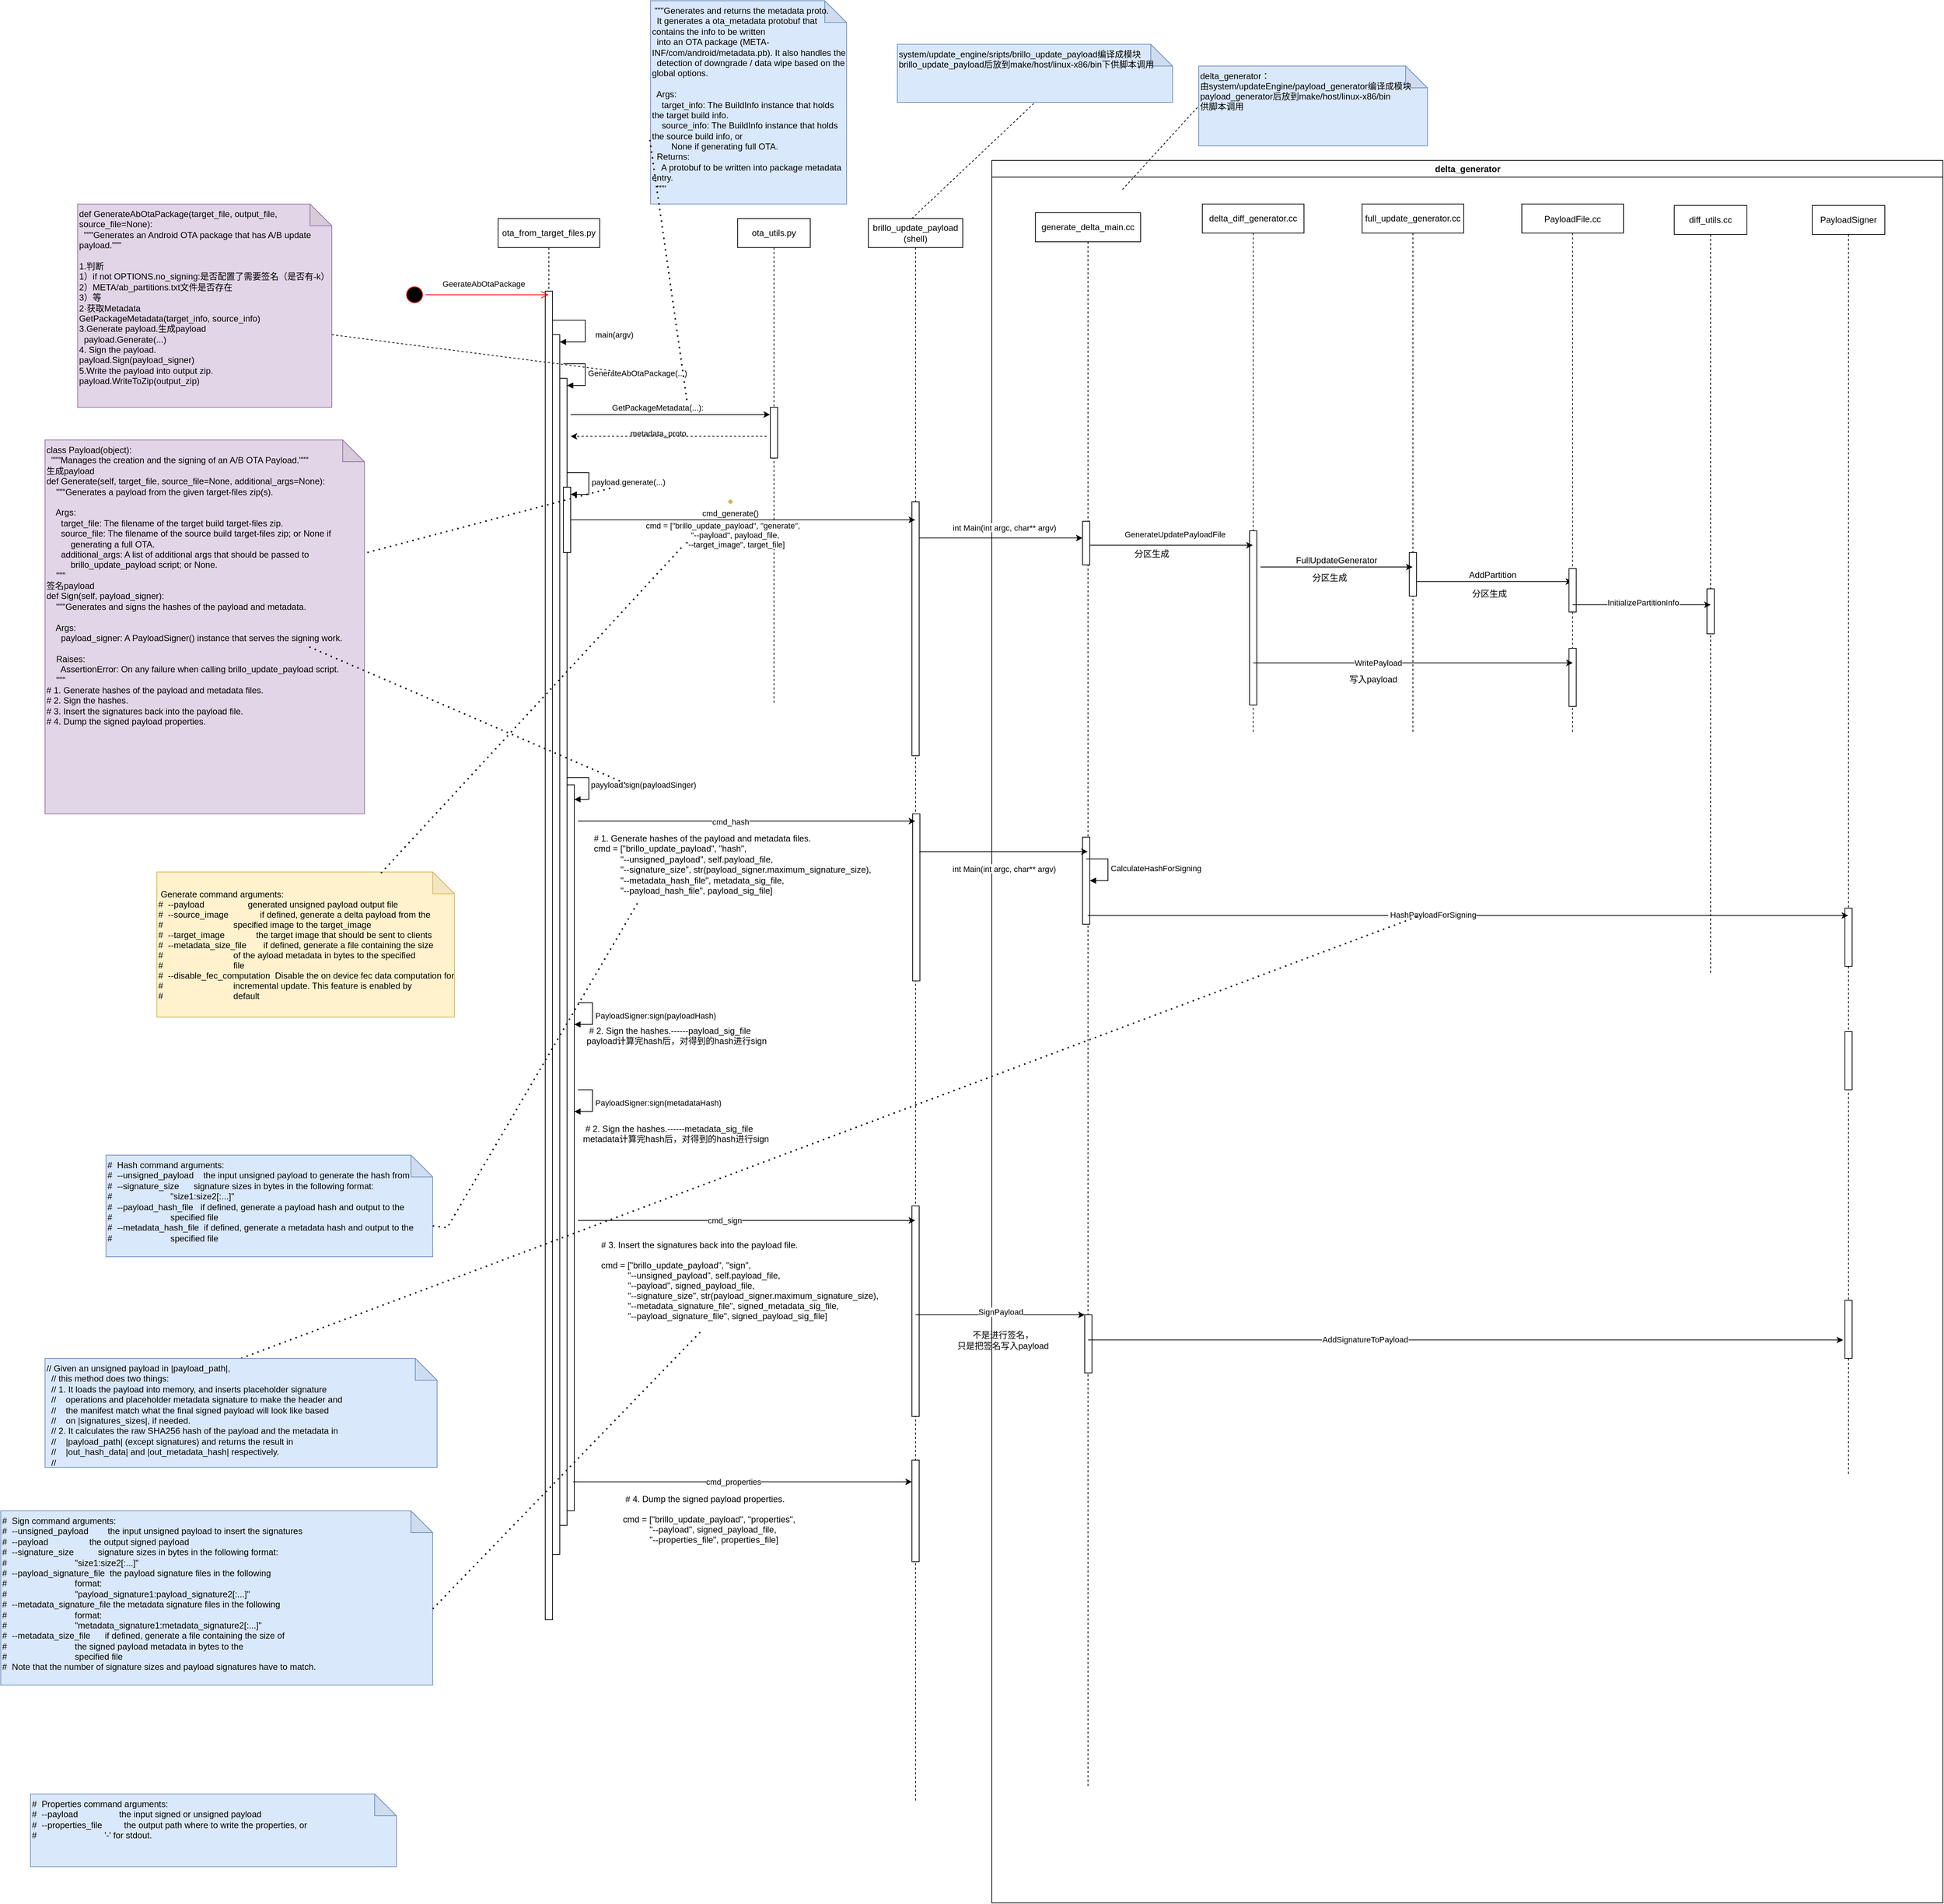 <mxfile version="21.6.1" type="device">
  <diagram name="Page-1" id="2YBvvXClWsGukQMizWep">
    <mxGraphModel dx="2518" dy="2074" grid="1" gridSize="10" guides="1" tooltips="1" connect="1" arrows="1" fold="1" page="1" pageScale="1" pageWidth="850" pageHeight="1100" math="0" shadow="0">
      <root>
        <mxCell id="0" />
        <mxCell id="1" parent="0" />
        <mxCell id="Q_9tQK5roC4Zqg3zXPiI-3" value="ota_from_target_files.py" style="shape=umlLifeline;perimeter=lifelinePerimeter;whiteSpace=wrap;html=1;container=1;dropTarget=0;collapsible=0;recursiveResize=0;outlineConnect=0;portConstraint=eastwest;newEdgeStyle={&quot;edgeStyle&quot;:&quot;elbowEdgeStyle&quot;,&quot;elbow&quot;:&quot;vertical&quot;,&quot;curved&quot;:0,&quot;rounded&quot;:0};" parent="1" vertex="1">
          <mxGeometry x="170" y="80" width="140" height="1930" as="geometry" />
        </mxCell>
        <mxCell id="Q_9tQK5roC4Zqg3zXPiI-16" value="" style="html=1;points=[];perimeter=orthogonalPerimeter;outlineConnect=0;targetShapes=umlLifeline;portConstraint=eastwest;newEdgeStyle={&quot;edgeStyle&quot;:&quot;elbowEdgeStyle&quot;,&quot;elbow&quot;:&quot;vertical&quot;,&quot;curved&quot;:0,&quot;rounded&quot;:0};labelBackgroundColor=default;" parent="Q_9tQK5roC4Zqg3zXPiI-3" vertex="1">
          <mxGeometry x="65" y="100" width="10" height="1830" as="geometry" />
        </mxCell>
        <mxCell id="Q_9tQK5roC4Zqg3zXPiI-17" value="main(argv)" style="html=1;align=left;spacingLeft=2;endArrow=block;rounded=0;edgeStyle=orthogonalEdgeStyle;curved=0;rounded=0;labelBackgroundColor=default;" parent="Q_9tQK5roC4Zqg3zXPiI-3" target="Q_9tQK5roC4Zqg3zXPiI-21" edge="1">
          <mxGeometry x="0.176" y="10" relative="1" as="geometry">
            <mxPoint x="75" y="140" as="sourcePoint" />
            <Array as="points">
              <mxPoint x="120" y="140" />
              <mxPoint x="120" y="170" />
            </Array>
            <mxPoint x="100" y="170" as="targetPoint" />
            <mxPoint as="offset" />
          </mxGeometry>
        </mxCell>
        <mxCell id="Q_9tQK5roC4Zqg3zXPiI-21" value="" style="html=1;points=[];perimeter=orthogonalPerimeter;outlineConnect=0;targetShapes=umlLifeline;portConstraint=eastwest;newEdgeStyle={&quot;edgeStyle&quot;:&quot;elbowEdgeStyle&quot;,&quot;elbow&quot;:&quot;vertical&quot;,&quot;curved&quot;:0,&quot;rounded&quot;:0};labelBackgroundColor=default;" parent="Q_9tQK5roC4Zqg3zXPiI-3" vertex="1">
          <mxGeometry x="75" y="160" width="10" height="1680" as="geometry" />
        </mxCell>
        <mxCell id="Ahu6rFx76oCpXtnxhSyU-3" value="" style="html=1;points=[];perimeter=orthogonalPerimeter;outlineConnect=0;targetShapes=umlLifeline;portConstraint=eastwest;newEdgeStyle={&quot;edgeStyle&quot;:&quot;elbowEdgeStyle&quot;,&quot;elbow&quot;:&quot;vertical&quot;,&quot;curved&quot;:0,&quot;rounded&quot;:0};labelBackgroundColor=default;" parent="Q_9tQK5roC4Zqg3zXPiI-3" vertex="1">
          <mxGeometry x="85" y="220" width="10" height="1580" as="geometry" />
        </mxCell>
        <mxCell id="Ahu6rFx76oCpXtnxhSyU-4" value="GenerateAbOtaPackage(...)" style="align=left;spacingLeft=2;endArrow=block;rounded=0;edgeStyle=orthogonalEdgeStyle;curved=0;rounded=0;labelBackgroundColor=default;fontColor=default;" parent="Q_9tQK5roC4Zqg3zXPiI-3" target="Ahu6rFx76oCpXtnxhSyU-3" edge="1">
          <mxGeometry relative="1" as="geometry">
            <mxPoint x="90" y="200" as="sourcePoint" />
            <Array as="points">
              <mxPoint x="120" y="200" />
              <mxPoint x="120" y="230" />
            </Array>
          </mxGeometry>
        </mxCell>
        <mxCell id="Ahu6rFx76oCpXtnxhSyU-18" value="" style="html=1;points=[];perimeter=orthogonalPerimeter;outlineConnect=0;targetShapes=umlLifeline;portConstraint=eastwest;newEdgeStyle={&quot;edgeStyle&quot;:&quot;elbowEdgeStyle&quot;,&quot;elbow&quot;:&quot;vertical&quot;,&quot;curved&quot;:0,&quot;rounded&quot;:0};" parent="Q_9tQK5roC4Zqg3zXPiI-3" vertex="1">
          <mxGeometry x="90" y="370" width="10" height="90" as="geometry" />
        </mxCell>
        <mxCell id="Ahu6rFx76oCpXtnxhSyU-19" value="payload.generate(...)" style="html=1;align=left;spacingLeft=2;endArrow=block;rounded=0;edgeStyle=orthogonalEdgeStyle;curved=0;rounded=0;" parent="Q_9tQK5roC4Zqg3zXPiI-3" target="Ahu6rFx76oCpXtnxhSyU-18" edge="1">
          <mxGeometry relative="1" as="geometry">
            <mxPoint x="95" y="350" as="sourcePoint" />
            <Array as="points">
              <mxPoint x="125" y="380" />
            </Array>
          </mxGeometry>
        </mxCell>
        <mxCell id="Ahu6rFx76oCpXtnxhSyU-21" value="" style="html=1;points=[];perimeter=orthogonalPerimeter;outlineConnect=0;targetShapes=umlLifeline;portConstraint=eastwest;newEdgeStyle={&quot;edgeStyle&quot;:&quot;elbowEdgeStyle&quot;,&quot;elbow&quot;:&quot;vertical&quot;,&quot;curved&quot;:0,&quot;rounded&quot;:0};" parent="Q_9tQK5roC4Zqg3zXPiI-3" vertex="1">
          <mxGeometry x="95" y="780" width="10" height="1000" as="geometry" />
        </mxCell>
        <mxCell id="Ahu6rFx76oCpXtnxhSyU-22" value="" style="html=1;align=left;spacingLeft=2;endArrow=block;rounded=0;edgeStyle=orthogonalEdgeStyle;curved=0;rounded=0;" parent="Q_9tQK5roC4Zqg3zXPiI-3" edge="1">
          <mxGeometry relative="1" as="geometry">
            <mxPoint x="95" y="770" as="sourcePoint" />
            <Array as="points">
              <mxPoint x="95" y="770" />
              <mxPoint x="125" y="770" />
              <mxPoint x="125" y="800" />
            </Array>
            <mxPoint x="105" y="800.034" as="targetPoint" />
          </mxGeometry>
        </mxCell>
        <mxCell id="Ahu6rFx76oCpXtnxhSyU-23" value="payyload.sign(payloadSinger)" style="edgeLabel;html=1;align=center;verticalAlign=middle;resizable=0;points=[];" parent="Ahu6rFx76oCpXtnxhSyU-22" vertex="1" connectable="0">
          <mxGeometry x="-0.156" y="1" relative="1" as="geometry">
            <mxPoint x="74" y="6" as="offset" />
          </mxGeometry>
        </mxCell>
        <mxCell id="Q_9tQK5roC4Zqg3zXPiI-6" value="" style="ellipse;html=1;shape=startState;fillColor=#000000;strokeColor=#ff0000;" parent="1" vertex="1">
          <mxGeometry x="40" y="170" width="30" height="30" as="geometry" />
        </mxCell>
        <mxCell id="Q_9tQK5roC4Zqg3zXPiI-7" value="" style="edgeStyle=orthogonalEdgeStyle;html=1;verticalAlign=bottom;endArrow=open;endSize=8;strokeColor=#ff0000;rounded=0;" parent="1" source="Q_9tQK5roC4Zqg3zXPiI-6" target="Q_9tQK5roC4Zqg3zXPiI-3" edge="1">
          <mxGeometry relative="1" as="geometry">
            <mxPoint x="425" y="470" as="targetPoint" />
            <Array as="points">
              <mxPoint x="140" y="185" />
              <mxPoint x="140" y="185" />
            </Array>
          </mxGeometry>
        </mxCell>
        <mxCell id="Q_9tQK5roC4Zqg3zXPiI-18" value="GeerateAbOtaPackage" style="edgeLabel;html=1;align=center;verticalAlign=middle;resizable=0;points=[];labelBackgroundColor=default;" parent="Q_9tQK5roC4Zqg3zXPiI-7" vertex="1" connectable="0">
          <mxGeometry x="-0.127" y="2" relative="1" as="geometry">
            <mxPoint x="6" y="-13" as="offset" />
          </mxGeometry>
        </mxCell>
        <mxCell id="Ahu6rFx76oCpXtnxhSyU-6" value="def GenerateAbOtaPackage(target_file, output_file, source_file=None):&lt;br&gt;&amp;nbsp; &quot;&quot;&quot;Generates an Android OTA package that has A/B update payload.&quot;&quot;&quot;&lt;br&gt;&amp;nbsp;&amp;nbsp;&lt;br&gt;1.判断&lt;br&gt;1）if not OPTIONS.no_signing:是否配置了需要签名（是否有-k）&lt;br&gt;2）META/ab_partitions.txt文件是否存在&lt;br&gt;3）等&lt;br&gt;2·获取Metadata&lt;br&gt;GetPackageMetadata(target_info, source_info)&lt;br&gt;3.Generate payload.生成payload&lt;br&gt;&amp;nbsp;&amp;nbsp;payload.Generate(...)&lt;br&gt;4.&amp;nbsp;Sign the payload.&lt;br&gt;payload.Sign(payload_signer)&lt;br&gt;5.Write the payload into output zip.&lt;br&gt;payload.WriteToZip(output_zip)" style="shape=note;whiteSpace=wrap;backgroundOutline=1;darkOpacity=0.05;align=left;verticalAlign=top;fillColor=#e1d5e7;strokeColor=#9673a6;html=1;" parent="1" vertex="1">
          <mxGeometry x="-409" y="60" width="350" height="280" as="geometry" />
        </mxCell>
        <mxCell id="Ahu6rFx76oCpXtnxhSyU-7" value="" style="endArrow=none;dashed=1;html=1;rounded=0;fontFamily=Helvetica;fontSize=12;fontColor=default;exitX=0;exitY=0;exitDx=350;exitDy=180;exitPerimeter=0;" parent="1" source="Ahu6rFx76oCpXtnxhSyU-6" edge="1">
          <mxGeometry width="50" height="50" relative="1" as="geometry">
            <mxPoint x="80" y="440" as="sourcePoint" />
            <mxPoint x="330" y="290" as="targetPoint" />
          </mxGeometry>
        </mxCell>
        <mxCell id="Ahu6rFx76oCpXtnxhSyU-10" value="ota_utils.py" style="shape=umlLifeline;perimeter=lifelinePerimeter;whiteSpace=wrap;html=1;container=1;dropTarget=0;collapsible=0;recursiveResize=0;outlineConnect=0;portConstraint=eastwest;newEdgeStyle={&quot;edgeStyle&quot;:&quot;elbowEdgeStyle&quot;,&quot;elbow&quot;:&quot;vertical&quot;,&quot;curved&quot;:0,&quot;rounded&quot;:0};strokeColor=default;fontFamily=Helvetica;fontSize=12;fontColor=default;fillColor=none;" parent="1" vertex="1">
          <mxGeometry x="500" y="80" width="100" height="670" as="geometry" />
        </mxCell>
        <mxCell id="Ahu6rFx76oCpXtnxhSyU-12" value="" style="html=1;points=[];perimeter=orthogonalPerimeter;outlineConnect=0;targetShapes=umlLifeline;portConstraint=eastwest;newEdgeStyle={&quot;edgeStyle&quot;:&quot;elbowEdgeStyle&quot;,&quot;elbow&quot;:&quot;vertical&quot;,&quot;curved&quot;:0,&quot;rounded&quot;:0};" parent="Ahu6rFx76oCpXtnxhSyU-10" vertex="1">
          <mxGeometry x="45" y="260" width="10" height="70" as="geometry" />
        </mxCell>
        <mxCell id="Ahu6rFx76oCpXtnxhSyU-11" value="GetPackageMetadata(...):" style="endArrow=classic;rounded=0;" parent="1" edge="1">
          <mxGeometry x="-0.126" y="10" width="50" height="50" relative="1" as="geometry">
            <mxPoint x="270" y="350" as="sourcePoint" />
            <mxPoint x="544.5" y="350.0" as="targetPoint" />
            <mxPoint as="offset" />
          </mxGeometry>
        </mxCell>
        <mxCell id="Ahu6rFx76oCpXtnxhSyU-14" value=" &quot;&quot;&quot;Generates and returns the metadata proto.    &#xa;  It generates a ota_metadata protobuf that contains the info to be written&#xa;  into an OTA package (META-INF/com/android/metadata.pb). It also handles the&#xa;  detection of downgrade / data wipe based on the global options.&#xa;&#xa;  Args:&#xa;    target_info: The BuildInfo instance that holds the target build info.&#xa;    source_info: The BuildInfo instance that holds the source build info, or&#xa;        None if generating full OTA.&#xa;  Returns:&#xa;    A protobuf to be written into package metadata entry.&#xa;  &quot;&quot;&quot;" style="shape=note;backgroundOutline=1;darkOpacity=0.05;align=left;verticalAlign=top;labelBackgroundColor=none;whiteSpace=wrap;fillColor=#dae8fc;strokeColor=#6c8ebf;" parent="1" vertex="1">
          <mxGeometry x="380" y="-220" width="270" height="280" as="geometry" />
        </mxCell>
        <mxCell id="Ahu6rFx76oCpXtnxhSyU-15" value="" style="endArrow=classic;html=1;rounded=0;dashed=1;" parent="1" edge="1">
          <mxGeometry width="50" height="50" relative="1" as="geometry">
            <mxPoint x="540" y="380" as="sourcePoint" />
            <mxPoint x="270" y="380" as="targetPoint" />
            <Array as="points">
              <mxPoint x="430" y="380" />
              <mxPoint x="270" y="380" />
            </Array>
          </mxGeometry>
        </mxCell>
        <mxCell id="Ahu6rFx76oCpXtnxhSyU-16" value="metadata_proto" style="edgeLabel;align=center;verticalAlign=middle;resizable=0;points=[];labelBackgroundColor=none;" parent="Ahu6rFx76oCpXtnxhSyU-15" vertex="1" connectable="0">
          <mxGeometry x="-0.026" y="1" relative="1" as="geometry">
            <mxPoint x="-18" y="-6" as="offset" />
          </mxGeometry>
        </mxCell>
        <mxCell id="Ahu6rFx76oCpXtnxhSyU-17" value="" style="endArrow=none;dashed=1;html=1;dashPattern=1 3;strokeWidth=2;rounded=0;entryX=-0.004;entryY=0.681;entryDx=0;entryDy=0;entryPerimeter=0;" parent="1" target="Ahu6rFx76oCpXtnxhSyU-14" edge="1">
          <mxGeometry width="50" height="50" relative="1" as="geometry">
            <mxPoint x="430" y="330" as="sourcePoint" />
            <mxPoint x="650" y="250" as="targetPoint" />
          </mxGeometry>
        </mxCell>
        <mxCell id="Ahu6rFx76oCpXtnxhSyU-20" value="class Payload(object):&lt;br&gt;&amp;nbsp; &quot;&quot;&quot;Manages the creation and the signing of an A/B OTA Payload.&quot;&quot;&quot;&lt;br&gt;生成payload&lt;br&gt;def Generate(self, target_file, source_file=None, additional_args=None):&lt;br&gt;&amp;nbsp; &amp;nbsp; &quot;&quot;&quot;Generates a payload from the given target-files zip(s).&lt;br&gt;&lt;br&gt;&amp;nbsp; &amp;nbsp; Args:&lt;br&gt;&amp;nbsp; &amp;nbsp; &amp;nbsp; target_file: The filename of the target build target-files zip.&lt;br&gt;&amp;nbsp; &amp;nbsp; &amp;nbsp; source_file: The filename of the source build target-files zip; or None if&lt;br&gt;&amp;nbsp; &amp;nbsp; &amp;nbsp; &amp;nbsp; &amp;nbsp; generating a full OTA.&lt;br&gt;&amp;nbsp; &amp;nbsp; &amp;nbsp; additional_args: A list of additional args that should be passed to&lt;br&gt;&amp;nbsp; &amp;nbsp; &amp;nbsp; &amp;nbsp; &amp;nbsp; brillo_update_payload script; or None.&lt;br&gt;&amp;nbsp; &amp;nbsp; &quot;&quot;&quot;&lt;br&gt;签名payload&lt;br&gt;def Sign(self, payload_signer):&lt;br&gt;&amp;nbsp; &amp;nbsp; &quot;&quot;&quot;Generates and signs the hashes of the payload and metadata.&lt;br&gt;&lt;br&gt;&amp;nbsp; &amp;nbsp; Args:&lt;br&gt;&amp;nbsp; &amp;nbsp; &amp;nbsp; payload_signer: A PayloadSigner() instance that serves the signing work.&lt;br&gt;&lt;br&gt;&amp;nbsp; &amp;nbsp; Raises:&lt;br&gt;&amp;nbsp; &amp;nbsp; &amp;nbsp; AssertionError: On any failure when calling brillo_update_payload script.&lt;br&gt;&amp;nbsp; &amp;nbsp; &quot;&quot;&quot;&lt;br&gt;# 1. Generate hashes of the payload and metadata files.&lt;br&gt;# 2. Sign the hashes.&lt;br&gt;# 3. Insert the signatures back into the payload file.&lt;br&gt;# 4. Dump the signed payload properties." style="shape=note;backgroundOutline=1;darkOpacity=0.05;fillColor=#e1d5e7;strokeColor=#9673a6;align=left;horizontal=1;verticalAlign=top;fontColor=#000000;shadow=0;html=1;" parent="1" vertex="1">
          <mxGeometry x="-454" y="385" width="440" height="515" as="geometry" />
        </mxCell>
        <mxCell id="Ahu6rFx76oCpXtnxhSyU-24" value="" style="endArrow=none;dashed=1;html=1;dashPattern=1 3;strokeWidth=2;rounded=0;" parent="1" edge="1">
          <mxGeometry width="50" height="50" relative="1" as="geometry">
            <mxPoint x="-10" y="540" as="sourcePoint" />
            <mxPoint x="330" y="450" as="targetPoint" />
          </mxGeometry>
        </mxCell>
        <mxCell id="Ahu6rFx76oCpXtnxhSyU-25" value="" style="endArrow=none;dashed=1;html=1;dashPattern=1 3;strokeWidth=2;rounded=0;" parent="1" edge="1">
          <mxGeometry width="50" height="50" relative="1" as="geometry">
            <mxPoint x="-90" y="670" as="sourcePoint" />
            <mxPoint x="350" y="860" as="targetPoint" />
          </mxGeometry>
        </mxCell>
        <mxCell id="Ahu6rFx76oCpXtnxhSyU-26" value="brillo_update_payload&#xa;(shell)" style="shape=umlLifeline;perimeter=lifelinePerimeter;whiteSpace=wrap;container=1;dropTarget=0;collapsible=0;recursiveResize=0;outlineConnect=0;portConstraint=eastwest;newEdgeStyle={&quot;edgeStyle&quot;:&quot;elbowEdgeStyle&quot;,&quot;elbow&quot;:&quot;vertical&quot;,&quot;curved&quot;:0,&quot;rounded&quot;:0};" parent="1" vertex="1">
          <mxGeometry x="680" y="80" width="130" height="2180" as="geometry" />
        </mxCell>
        <mxCell id="Ahu6rFx76oCpXtnxhSyU-28" value="" style="html=1;points=[];perimeter=orthogonalPerimeter;outlineConnect=0;targetShapes=umlLifeline;portConstraint=eastwest;newEdgeStyle={&quot;edgeStyle&quot;:&quot;elbowEdgeStyle&quot;,&quot;elbow&quot;:&quot;vertical&quot;,&quot;curved&quot;:0,&quot;rounded&quot;:0};" parent="Ahu6rFx76oCpXtnxhSyU-26" vertex="1">
          <mxGeometry x="60" y="390" width="10" height="350" as="geometry" />
        </mxCell>
        <mxCell id="Ahu6rFx76oCpXtnxhSyU-83" value="" style="html=1;points=[];perimeter=orthogonalPerimeter;outlineConnect=0;targetShapes=umlLifeline;portConstraint=eastwest;newEdgeStyle={&quot;edgeStyle&quot;:&quot;elbowEdgeStyle&quot;,&quot;elbow&quot;:&quot;vertical&quot;,&quot;curved&quot;:0,&quot;rounded&quot;:0};" parent="Ahu6rFx76oCpXtnxhSyU-26" vertex="1">
          <mxGeometry x="61" y="820" width="10" height="230" as="geometry" />
        </mxCell>
        <mxCell id="Ahu6rFx76oCpXtnxhSyU-119" value="" style="html=1;points=[];perimeter=orthogonalPerimeter;outlineConnect=0;targetShapes=umlLifeline;portConstraint=eastwest;newEdgeStyle={&quot;edgeStyle&quot;:&quot;elbowEdgeStyle&quot;,&quot;elbow&quot;:&quot;vertical&quot;,&quot;curved&quot;:0,&quot;rounded&quot;:0};" parent="Ahu6rFx76oCpXtnxhSyU-26" vertex="1">
          <mxGeometry x="60" y="1360" width="10" height="290" as="geometry" />
        </mxCell>
        <mxCell id="Ahu6rFx76oCpXtnxhSyU-138" value="" style="html=1;points=[];perimeter=orthogonalPerimeter;outlineConnect=0;targetShapes=umlLifeline;portConstraint=eastwest;newEdgeStyle={&quot;edgeStyle&quot;:&quot;elbowEdgeStyle&quot;,&quot;elbow&quot;:&quot;vertical&quot;,&quot;curved&quot;:0,&quot;rounded&quot;:0};" parent="Ahu6rFx76oCpXtnxhSyU-26" vertex="1">
          <mxGeometry x="60" y="1710" width="10" height="140" as="geometry" />
        </mxCell>
        <mxCell id="Ahu6rFx76oCpXtnxhSyU-27" value="" style="endArrow=classic;html=1;rounded=0;" parent="1" source="Ahu6rFx76oCpXtnxhSyU-18" target="Ahu6rFx76oCpXtnxhSyU-26" edge="1">
          <mxGeometry width="50" height="50" relative="1" as="geometry">
            <mxPoint x="330" y="510" as="sourcePoint" />
            <mxPoint x="550" y="410" as="targetPoint" />
          </mxGeometry>
        </mxCell>
        <mxCell id="Ahu6rFx76oCpXtnxhSyU-29" value="cmd_generate()" style="edgeLabel;align=center;verticalAlign=middle;resizable=0;points=[];" parent="Ahu6rFx76oCpXtnxhSyU-27" vertex="1" connectable="0">
          <mxGeometry x="-0.114" y="-1" relative="1" as="geometry">
            <mxPoint x="10" y="-11" as="offset" />
          </mxGeometry>
        </mxCell>
        <mxCell id="Ahu6rFx76oCpXtnxhSyU-30" value="cmd = [&quot;brillo_update_payload&quot;, &quot;generate&quot;,&#xa;           &quot;--payload&quot;, payload_file,&#xa;           &quot;--target_image&quot;, target_file]" style="edgeLabel;align=center;verticalAlign=middle;resizable=0;points=[];" parent="Ahu6rFx76oCpXtnxhSyU-27" vertex="1" connectable="0">
          <mxGeometry x="-0.087" y="-1" relative="1" as="geometry">
            <mxPoint x="-7" y="19" as="offset" />
          </mxGeometry>
        </mxCell>
        <mxCell id="Ahu6rFx76oCpXtnxhSyU-31" value=" Generate command arguments:&#xa;#  --payload                  generated unsigned payload output file&#xa;#  --source_image             if defined, generate a delta payload from the&#xa;#                             specified image to the target_image&#xa;#  --target_image             the target image that should be sent to clients&#xa;#  --metadata_size_file       if defined, generate a file containing the size&#xa;#                             of the ayload metadata in bytes to the specified&#xa;#                             file&#xa;#  --disable_fec_computation  Disable the on device fec data computation for&#xa;#                             incremental update. This feature is enabled by&#xa;#                             default" style="shape=note;backgroundOutline=1;darkOpacity=0.05;align=left;fillColor=#fff2cc;strokeColor=#d6b656;" parent="1" vertex="1">
          <mxGeometry x="-300" y="980" width="410" height="200" as="geometry" />
        </mxCell>
        <mxCell id="Ahu6rFx76oCpXtnxhSyU-32" value="" style="shape=waypoint;sketch=0;size=6;pointerEvents=1;points=[];fillColor=#fff2cc;resizable=0;rotatable=0;perimeter=centerPerimeter;snapToPoint=1;align=left;strokeColor=#d6b656;" parent="1" vertex="1">
          <mxGeometry x="480" y="460" width="20" height="20" as="geometry" />
        </mxCell>
        <mxCell id="Ahu6rFx76oCpXtnxhSyU-35" value="" style="endArrow=none;dashed=1;html=1;dashPattern=1 3;strokeWidth=2;rounded=0;exitX=0.753;exitY=0.008;exitDx=0;exitDy=0;exitPerimeter=0;" parent="1" source="Ahu6rFx76oCpXtnxhSyU-31" edge="1">
          <mxGeometry width="50" height="50" relative="1" as="geometry">
            <mxPoint x="10" y="990" as="sourcePoint" />
            <mxPoint x="425.48" y="530" as="targetPoint" />
          </mxGeometry>
        </mxCell>
        <mxCell id="Ahu6rFx76oCpXtnxhSyU-36" value="delta_generator" style="swimlane;html=1;" parent="1" vertex="1">
          <mxGeometry x="850" width="1310" height="2400" as="geometry">
            <mxRectangle x="850" width="100" height="30" as="alternateBounds" />
          </mxGeometry>
        </mxCell>
        <mxCell id="Ahu6rFx76oCpXtnxhSyU-47" value="delta_diff_generator.cc" style="shape=umlLifeline;perimeter=lifelinePerimeter;whiteSpace=wrap;html=1;container=1;dropTarget=0;collapsible=0;recursiveResize=0;outlineConnect=0;portConstraint=eastwest;newEdgeStyle={&quot;edgeStyle&quot;:&quot;elbowEdgeStyle&quot;,&quot;elbow&quot;:&quot;vertical&quot;,&quot;curved&quot;:0,&quot;rounded&quot;:0};" parent="Ahu6rFx76oCpXtnxhSyU-36" vertex="1">
          <mxGeometry x="290" y="60" width="140" height="730" as="geometry" />
        </mxCell>
        <mxCell id="Ahu6rFx76oCpXtnxhSyU-48" value="" style="html=1;points=[];perimeter=orthogonalPerimeter;outlineConnect=0;targetShapes=umlLifeline;portConstraint=eastwest;newEdgeStyle={&quot;edgeStyle&quot;:&quot;elbowEdgeStyle&quot;,&quot;elbow&quot;:&quot;vertical&quot;,&quot;curved&quot;:0,&quot;rounded&quot;:0};" parent="Ahu6rFx76oCpXtnxhSyU-47" vertex="1">
          <mxGeometry x="65" y="450" width="10" height="240" as="geometry" />
        </mxCell>
        <mxCell id="Ahu6rFx76oCpXtnxhSyU-52" value="" style="endArrow=classic;html=1;rounded=0;" parent="Ahu6rFx76oCpXtnxhSyU-36" edge="1">
          <mxGeometry width="50" height="50" relative="1" as="geometry">
            <mxPoint x="129.81" y="530" as="sourcePoint" />
            <mxPoint x="359.5" y="530" as="targetPoint" />
          </mxGeometry>
        </mxCell>
        <mxCell id="Ahu6rFx76oCpXtnxhSyU-53" value="GenerateUpdatePayloadFile" style="edgeLabel;html=1;align=center;verticalAlign=middle;resizable=0;points=[];" parent="Ahu6rFx76oCpXtnxhSyU-52" vertex="1" connectable="0">
          <mxGeometry x="0.061" y="-1" relative="1" as="geometry">
            <mxPoint y="-16" as="offset" />
          </mxGeometry>
        </mxCell>
        <mxCell id="Ahu6rFx76oCpXtnxhSyU-67" value="" style="edgeStyle=elbowEdgeStyle;rounded=0;orthogonalLoop=1;jettySize=auto;html=1;elbow=vertical;curved=0;" parent="Ahu6rFx76oCpXtnxhSyU-36" source="Ahu6rFx76oCpXtnxhSyU-56" target="Ahu6rFx76oCpXtnxhSyU-65" edge="1">
          <mxGeometry relative="1" as="geometry">
            <Array as="points">
              <mxPoint x="680" y="580" />
              <mxPoint x="670" y="570" />
            </Array>
          </mxGeometry>
        </mxCell>
        <mxCell id="Ahu6rFx76oCpXtnxhSyU-56" value="full_update_generator.cc" style="shape=umlLifeline;perimeter=lifelinePerimeter;whiteSpace=wrap;html=1;container=1;dropTarget=0;collapsible=0;recursiveResize=0;outlineConnect=0;portConstraint=eastwest;newEdgeStyle={&quot;edgeStyle&quot;:&quot;elbowEdgeStyle&quot;,&quot;elbow&quot;:&quot;vertical&quot;,&quot;curved&quot;:0,&quot;rounded&quot;:0};" parent="Ahu6rFx76oCpXtnxhSyU-36" vertex="1">
          <mxGeometry x="510" y="60" width="140" height="730" as="geometry" />
        </mxCell>
        <mxCell id="Ahu6rFx76oCpXtnxhSyU-57" value="" style="html=1;points=[];perimeter=orthogonalPerimeter;outlineConnect=0;targetShapes=umlLifeline;portConstraint=eastwest;newEdgeStyle={&quot;edgeStyle&quot;:&quot;elbowEdgeStyle&quot;,&quot;elbow&quot;:&quot;vertical&quot;,&quot;curved&quot;:0,&quot;rounded&quot;:0};" parent="Ahu6rFx76oCpXtnxhSyU-56" vertex="1">
          <mxGeometry x="65" y="480" width="10" height="60" as="geometry" />
        </mxCell>
        <mxCell id="Ahu6rFx76oCpXtnxhSyU-61" value="" style="endArrow=classic;html=1;rounded=0;" parent="Ahu6rFx76oCpXtnxhSyU-36" target="Ahu6rFx76oCpXtnxhSyU-56" edge="1">
          <mxGeometry width="50" height="50" relative="1" as="geometry">
            <mxPoint x="370" y="560" as="sourcePoint" />
            <mxPoint x="420" y="510" as="targetPoint" />
          </mxGeometry>
        </mxCell>
        <mxCell id="Ahu6rFx76oCpXtnxhSyU-62" value="FullUpdateGenerator" style="text;align=center;verticalAlign=middle;resizable=0;points=[];autosize=1;strokeColor=none;fillColor=none;" parent="Ahu6rFx76oCpXtnxhSyU-36" vertex="1">
          <mxGeometry x="370" y="530" width="210" height="40" as="geometry" />
        </mxCell>
        <mxCell id="Ahu6rFx76oCpXtnxhSyU-64" value="分区生成" style="text;html=1;align=center;verticalAlign=middle;resizable=0;points=[];autosize=1;strokeColor=none;fillColor=none;" parent="Ahu6rFx76oCpXtnxhSyU-36" vertex="1">
          <mxGeometry x="430" y="560" width="70" height="30" as="geometry" />
        </mxCell>
        <mxCell id="Ahu6rFx76oCpXtnxhSyU-65" value="PayloadFile.cc" style="shape=umlLifeline;perimeter=lifelinePerimeter;container=1;dropTarget=0;collapsible=0;recursiveResize=0;outlineConnect=0;portConstraint=eastwest;newEdgeStyle={&quot;edgeStyle&quot;:&quot;elbowEdgeStyle&quot;,&quot;elbow&quot;:&quot;vertical&quot;,&quot;curved&quot;:0,&quot;rounded&quot;:0};" parent="Ahu6rFx76oCpXtnxhSyU-36" vertex="1">
          <mxGeometry x="730" y="60" width="140" height="730" as="geometry" />
        </mxCell>
        <mxCell id="Ahu6rFx76oCpXtnxhSyU-66" value="" style="html=1;points=[];perimeter=orthogonalPerimeter;outlineConnect=0;targetShapes=umlLifeline;portConstraint=eastwest;newEdgeStyle={&quot;edgeStyle&quot;:&quot;elbowEdgeStyle&quot;,&quot;elbow&quot;:&quot;vertical&quot;,&quot;curved&quot;:0,&quot;rounded&quot;:0};" parent="Ahu6rFx76oCpXtnxhSyU-65" vertex="1">
          <mxGeometry x="65" y="502" width="10" height="60" as="geometry" />
        </mxCell>
        <mxCell id="Ahu6rFx76oCpXtnxhSyU-78" value="" style="html=1;points=[];perimeter=orthogonalPerimeter;outlineConnect=0;targetShapes=umlLifeline;portConstraint=eastwest;newEdgeStyle={&quot;edgeStyle&quot;:&quot;elbowEdgeStyle&quot;,&quot;elbow&quot;:&quot;vertical&quot;,&quot;curved&quot;:0,&quot;rounded&quot;:0};" parent="Ahu6rFx76oCpXtnxhSyU-65" vertex="1">
          <mxGeometry x="65" y="612" width="10" height="80" as="geometry" />
        </mxCell>
        <mxCell id="Ahu6rFx76oCpXtnxhSyU-70" value="diff_utils.cc" style="shape=umlLifeline;perimeter=lifelinePerimeter;whiteSpace=wrap;container=1;dropTarget=0;collapsible=0;recursiveResize=0;outlineConnect=0;portConstraint=eastwest;newEdgeStyle={&quot;edgeStyle&quot;:&quot;elbowEdgeStyle&quot;,&quot;elbow&quot;:&quot;vertical&quot;,&quot;curved&quot;:0,&quot;rounded&quot;:0};" parent="Ahu6rFx76oCpXtnxhSyU-36" vertex="1">
          <mxGeometry x="940" y="62" width="100" height="1058" as="geometry" />
        </mxCell>
        <mxCell id="Ahu6rFx76oCpXtnxhSyU-74" value="" style="html=1;points=[];perimeter=orthogonalPerimeter;outlineConnect=0;targetShapes=umlLifeline;portConstraint=eastwest;newEdgeStyle={&quot;edgeStyle&quot;:&quot;elbowEdgeStyle&quot;,&quot;elbow&quot;:&quot;vertical&quot;,&quot;curved&quot;:0,&quot;rounded&quot;:0};" parent="Ahu6rFx76oCpXtnxhSyU-70" vertex="1">
          <mxGeometry x="45" y="528" width="10" height="62" as="geometry" />
        </mxCell>
        <mxCell id="Ahu6rFx76oCpXtnxhSyU-72" value="AddPartition" style="text;align=center;verticalAlign=middle;resizable=0;points=[];autosize=1;strokeColor=none;fillColor=none;" parent="Ahu6rFx76oCpXtnxhSyU-36" vertex="1">
          <mxGeometry x="620" y="550" width="140" height="40" as="geometry" />
        </mxCell>
        <mxCell id="Ahu6rFx76oCpXtnxhSyU-73" value="分区生成" style="text;html=1;align=center;verticalAlign=middle;resizable=0;points=[];autosize=1;strokeColor=none;fillColor=none;" parent="Ahu6rFx76oCpXtnxhSyU-36" vertex="1">
          <mxGeometry x="650" y="582" width="70" height="30" as="geometry" />
        </mxCell>
        <mxCell id="Ahu6rFx76oCpXtnxhSyU-63" value="分区生成" style="text;html=1;align=center;verticalAlign=middle;resizable=0;points=[];autosize=1;strokeColor=none;fillColor=none;" parent="Ahu6rFx76oCpXtnxhSyU-36" vertex="1">
          <mxGeometry x="185" y="527" width="70" height="30" as="geometry" />
        </mxCell>
        <mxCell id="Ahu6rFx76oCpXtnxhSyU-75" value="" style="endArrow=classic;html=1;rounded=0;" parent="Ahu6rFx76oCpXtnxhSyU-36" source="Ahu6rFx76oCpXtnxhSyU-65" edge="1">
          <mxGeometry width="50" height="50" relative="1" as="geometry">
            <mxPoint x="890.0" y="612" as="sourcePoint" />
            <mxPoint x="990.19" y="612" as="targetPoint" />
          </mxGeometry>
        </mxCell>
        <mxCell id="Ahu6rFx76oCpXtnxhSyU-76" value="Text" style="edgeLabel;html=1;align=center;verticalAlign=middle;resizable=0;points=[];" parent="Ahu6rFx76oCpXtnxhSyU-75" vertex="1" connectable="0">
          <mxGeometry x="-0.021" y="2" relative="1" as="geometry">
            <mxPoint as="offset" />
          </mxGeometry>
        </mxCell>
        <mxCell id="Ahu6rFx76oCpXtnxhSyU-77" value="InitializePartitionInfo" style="edgeLabel;html=1;align=center;verticalAlign=middle;resizable=0;points=[];" parent="Ahu6rFx76oCpXtnxhSyU-75" vertex="1" connectable="0">
          <mxGeometry x="0.016" y="3" relative="1" as="geometry">
            <mxPoint as="offset" />
          </mxGeometry>
        </mxCell>
        <mxCell id="Ahu6rFx76oCpXtnxhSyU-79" value="" style="endArrow=classic;rounded=0;fontColor=none;noLabel=1;labelBackgroundColor=none;" parent="Ahu6rFx76oCpXtnxhSyU-36" source="Ahu6rFx76oCpXtnxhSyU-47" edge="1">
          <mxGeometry width="50" height="50" relative="1" as="geometry">
            <mxPoint x="710.0" y="692" as="sourcePoint" />
            <mxPoint x="800.19" y="692" as="targetPoint" />
          </mxGeometry>
        </mxCell>
        <mxCell id="Ahu6rFx76oCpXtnxhSyU-81" value="WritePayload" style="edgeLabel;html=1;align=center;verticalAlign=middle;resizable=0;points=[];" parent="Ahu6rFx76oCpXtnxhSyU-79" vertex="1" connectable="0">
          <mxGeometry x="-0.22" relative="1" as="geometry">
            <mxPoint as="offset" />
          </mxGeometry>
        </mxCell>
        <mxCell id="Ahu6rFx76oCpXtnxhSyU-82" value="写入payload" style="text;html=1;align=center;verticalAlign=middle;resizable=0;points=[];autosize=1;strokeColor=none;fillColor=none;" parent="Ahu6rFx76oCpXtnxhSyU-36" vertex="1">
          <mxGeometry x="480" y="700" width="90" height="30" as="geometry" />
        </mxCell>
        <mxCell id="Ahu6rFx76oCpXtnxhSyU-42" value="generate_delta_main.cc" style="shape=umlLifeline;perimeter=lifelinePerimeter;whiteSpace=wrap;html=1;container=1;dropTarget=0;collapsible=0;recursiveResize=0;outlineConnect=0;portConstraint=eastwest;newEdgeStyle={&quot;edgeStyle&quot;:&quot;elbowEdgeStyle&quot;,&quot;elbow&quot;:&quot;vertical&quot;,&quot;curved&quot;:0,&quot;rounded&quot;:0};" parent="Ahu6rFx76oCpXtnxhSyU-36" vertex="1">
          <mxGeometry x="60" y="72" width="145" height="2168" as="geometry" />
        </mxCell>
        <mxCell id="Ahu6rFx76oCpXtnxhSyU-43" value="" style="html=1;points=[];perimeter=orthogonalPerimeter;outlineConnect=0;targetShapes=umlLifeline;portConstraint=eastwest;newEdgeStyle={&quot;edgeStyle&quot;:&quot;elbowEdgeStyle&quot;,&quot;elbow&quot;:&quot;vertical&quot;,&quot;curved&quot;:0,&quot;rounded&quot;:0};" parent="Ahu6rFx76oCpXtnxhSyU-42" vertex="1">
          <mxGeometry x="65" y="425" width="10" height="60" as="geometry" />
        </mxCell>
        <mxCell id="Ahu6rFx76oCpXtnxhSyU-90" value="" style="html=1;points=[];perimeter=orthogonalPerimeter;outlineConnect=0;targetShapes=umlLifeline;portConstraint=eastwest;newEdgeStyle={&quot;edgeStyle&quot;:&quot;elbowEdgeStyle&quot;,&quot;elbow&quot;:&quot;vertical&quot;,&quot;curved&quot;:0,&quot;rounded&quot;:0};" parent="Ahu6rFx76oCpXtnxhSyU-42" vertex="1">
          <mxGeometry x="65" y="860" width="10" height="120" as="geometry" />
        </mxCell>
        <mxCell id="Ahu6rFx76oCpXtnxhSyU-130" value="" style="html=1;points=[];perimeter=orthogonalPerimeter;outlineConnect=0;targetShapes=umlLifeline;portConstraint=eastwest;newEdgeStyle={&quot;edgeStyle&quot;:&quot;elbowEdgeStyle&quot;,&quot;elbow&quot;:&quot;vertical&quot;,&quot;curved&quot;:0,&quot;rounded&quot;:0};" parent="Ahu6rFx76oCpXtnxhSyU-42" vertex="1">
          <mxGeometry x="68" y="1518" width="10" height="80" as="geometry" />
        </mxCell>
        <mxCell id="Ahu6rFx76oCpXtnxhSyU-91" value="" style="endArrow=classic;html=1;rounded=0;movable=1;resizable=1;rotatable=1;deletable=1;editable=1;locked=0;connectable=1;" parent="Ahu6rFx76oCpXtnxhSyU-36" target="Ahu6rFx76oCpXtnxhSyU-42" edge="1">
          <mxGeometry width="50" height="50" relative="1" as="geometry">
            <mxPoint x="-100.003" y="952" as="sourcePoint" />
            <mxPoint x="85.33" y="952" as="targetPoint" />
          </mxGeometry>
        </mxCell>
        <mxCell id="Ahu6rFx76oCpXtnxhSyU-97" value="CalculateHashForSigning" style="align=left;spacingLeft=2;endArrow=block;rounded=0;edgeStyle=orthogonalEdgeStyle;curved=0;rounded=0;" parent="Ahu6rFx76oCpXtnxhSyU-36" edge="1">
          <mxGeometry relative="1" as="geometry">
            <mxPoint x="130" y="962" as="sourcePoint" />
            <Array as="points">
              <mxPoint x="160" y="992" />
            </Array>
            <mxPoint x="135" y="992" as="targetPoint" />
          </mxGeometry>
        </mxCell>
        <mxCell id="Ahu6rFx76oCpXtnxhSyU-44" value="" style="endArrow=classic;html=1;rounded=0;" parent="Ahu6rFx76oCpXtnxhSyU-36" edge="1">
          <mxGeometry width="50" height="50" relative="1" as="geometry">
            <mxPoint x="-100" y="520" as="sourcePoint" />
            <mxPoint x="125" y="520" as="targetPoint" />
          </mxGeometry>
        </mxCell>
        <mxCell id="Ahu6rFx76oCpXtnxhSyU-45" value="int Main(int argc, char** argv)" style="edgeLabel;align=center;verticalAlign=middle;resizable=0;points=[];" parent="Ahu6rFx76oCpXtnxhSyU-44" vertex="1" connectable="0">
          <mxGeometry x="-0.173" relative="1" as="geometry">
            <mxPoint x="24" y="455" as="offset" />
          </mxGeometry>
        </mxCell>
        <mxCell id="Ahu6rFx76oCpXtnxhSyU-104" value="PayloadSigner" style="shape=umlLifeline;perimeter=lifelinePerimeter;whiteSpace=wrap;container=1;dropTarget=0;collapsible=0;recursiveResize=0;outlineConnect=0;portConstraint=eastwest;newEdgeStyle={&quot;edgeStyle&quot;:&quot;elbowEdgeStyle&quot;,&quot;elbow&quot;:&quot;vertical&quot;,&quot;curved&quot;:0,&quot;rounded&quot;:0};" parent="Ahu6rFx76oCpXtnxhSyU-36" vertex="1">
          <mxGeometry x="1130" y="62" width="100" height="1748" as="geometry" />
        </mxCell>
        <mxCell id="Ahu6rFx76oCpXtnxhSyU-109" value="" style="html=1;points=[];perimeter=orthogonalPerimeter;outlineConnect=0;targetShapes=umlLifeline;portConstraint=eastwest;newEdgeStyle={&quot;edgeStyle&quot;:&quot;elbowEdgeStyle&quot;,&quot;elbow&quot;:&quot;vertical&quot;,&quot;curved&quot;:0,&quot;rounded&quot;:0};" parent="Ahu6rFx76oCpXtnxhSyU-104" vertex="1">
          <mxGeometry x="45" y="968" width="10" height="80" as="geometry" />
        </mxCell>
        <mxCell id="Ahu6rFx76oCpXtnxhSyU-111" value="" style="html=1;points=[];perimeter=orthogonalPerimeter;outlineConnect=0;targetShapes=umlLifeline;portConstraint=eastwest;newEdgeStyle={&quot;edgeStyle&quot;:&quot;elbowEdgeStyle&quot;,&quot;elbow&quot;:&quot;vertical&quot;,&quot;curved&quot;:0,&quot;rounded&quot;:0};" parent="Ahu6rFx76oCpXtnxhSyU-104" vertex="1">
          <mxGeometry x="45" y="1138" width="10" height="80" as="geometry" />
        </mxCell>
        <mxCell id="Ahu6rFx76oCpXtnxhSyU-127" value="" style="html=1;points=[];perimeter=orthogonalPerimeter;outlineConnect=0;targetShapes=umlLifeline;portConstraint=eastwest;newEdgeStyle={&quot;edgeStyle&quot;:&quot;elbowEdgeStyle&quot;,&quot;elbow&quot;:&quot;vertical&quot;,&quot;curved&quot;:0,&quot;rounded&quot;:0};" parent="Ahu6rFx76oCpXtnxhSyU-104" vertex="1">
          <mxGeometry x="45" y="1508" width="10" height="80" as="geometry" />
        </mxCell>
        <mxCell id="Ahu6rFx76oCpXtnxhSyU-105" value="" style="endArrow=classic;html=1;rounded=0;" parent="Ahu6rFx76oCpXtnxhSyU-36" target="Ahu6rFx76oCpXtnxhSyU-104" edge="1">
          <mxGeometry width="50" height="50" relative="1" as="geometry">
            <mxPoint x="132.167" y="1040" as="sourcePoint" />
            <mxPoint x="1150" y="1040" as="targetPoint" />
          </mxGeometry>
        </mxCell>
        <mxCell id="Ahu6rFx76oCpXtnxhSyU-108" value="&amp;nbsp;HashPayloadForSigning" style="edgeLabel;html=1;align=center;verticalAlign=middle;resizable=0;points=[];" parent="Ahu6rFx76oCpXtnxhSyU-105" vertex="1" connectable="0">
          <mxGeometry x="-0.096" y="1" relative="1" as="geometry">
            <mxPoint as="offset" />
          </mxGeometry>
        </mxCell>
        <mxCell id="Ahu6rFx76oCpXtnxhSyU-129" value="不是进行签名，&lt;br&gt;只是把签名写入payload" style="text;html=1;align=center;verticalAlign=middle;resizable=0;points=[];autosize=1;strokeColor=none;fillColor=none;" parent="Ahu6rFx76oCpXtnxhSyU-36" vertex="1">
          <mxGeometry x="-60" y="1605" width="150" height="40" as="geometry" />
        </mxCell>
        <mxCell id="Ahu6rFx76oCpXtnxhSyU-136" value="" style="endArrow=classic;html=1;rounded=0;" parent="Ahu6rFx76oCpXtnxhSyU-36" source="Ahu6rFx76oCpXtnxhSyU-42" edge="1">
          <mxGeometry width="50" height="50" relative="1" as="geometry">
            <mxPoint x="185.0" y="1624.66" as="sourcePoint" />
            <mxPoint x="1172.69" y="1624.66" as="targetPoint" />
          </mxGeometry>
        </mxCell>
        <mxCell id="Ahu6rFx76oCpXtnxhSyU-137" value="AddSignatureToPayload" style="edgeLabel;html=1;align=center;verticalAlign=middle;resizable=0;points=[];" parent="Ahu6rFx76oCpXtnxhSyU-136" vertex="1" connectable="0">
          <mxGeometry x="-0.266" y="1" relative="1" as="geometry">
            <mxPoint as="offset" />
          </mxGeometry>
        </mxCell>
        <mxCell id="Ahu6rFx76oCpXtnxhSyU-38" value="delta_generator：&#xa;由system/updateEngine/payload_generator编译成模块&#xa;payload_generator后放到make/host/linux-x86/bin&#xa;供脚本调用" style="shape=note;backgroundOutline=1;darkOpacity=0.05;fillColor=#dae8fc;strokeColor=#6c8ebf;align=left;verticalAlign=top;" parent="1" vertex="1">
          <mxGeometry x="1135" y="-130" width="315" height="110" as="geometry" />
        </mxCell>
        <mxCell id="Ahu6rFx76oCpXtnxhSyU-39" value="" style="endArrow=none;dashed=1;html=1;rounded=0;entryX=0;entryY=0.5;entryDx=0;entryDy=0;entryPerimeter=0;" parent="1" target="Ahu6rFx76oCpXtnxhSyU-38" edge="1">
          <mxGeometry width="50" height="50" relative="1" as="geometry">
            <mxPoint x="1030" y="40" as="sourcePoint" />
            <mxPoint x="1080" y="-10" as="targetPoint" />
          </mxGeometry>
        </mxCell>
        <mxCell id="Ahu6rFx76oCpXtnxhSyU-40" value="system/update_engine/sripts/brillo_update_payload编译成模块brillo_update_payload后放到make/host/linux-x86/bin下供脚本调用" style="shape=note;whiteSpace=wrap;backgroundOutline=1;darkOpacity=0.05;align=left;verticalAlign=top;fillColor=#dae8fc;strokeColor=#6c8ebf;" parent="1" vertex="1">
          <mxGeometry x="720" y="-160" width="379" height="80" as="geometry" />
        </mxCell>
        <mxCell id="Ahu6rFx76oCpXtnxhSyU-41" value="" style="endArrow=none;dashed=1;html=1;rounded=0;entryX=0.5;entryY=1;entryDx=0;entryDy=0;entryPerimeter=0;" parent="1" target="Ahu6rFx76oCpXtnxhSyU-40" edge="1">
          <mxGeometry width="50" height="50" relative="1" as="geometry">
            <mxPoint x="740.0" y="80" as="sourcePoint" />
            <mxPoint x="785.19" y="-100" as="targetPoint" />
          </mxGeometry>
        </mxCell>
        <mxCell id="Ahu6rFx76oCpXtnxhSyU-85" value="" style="endArrow=classic;html=1;rounded=0;" parent="1" target="Ahu6rFx76oCpXtnxhSyU-26" edge="1">
          <mxGeometry width="50" height="50" relative="1" as="geometry">
            <mxPoint x="280" y="910" as="sourcePoint" />
            <mxPoint x="560" y="910" as="targetPoint" />
          </mxGeometry>
        </mxCell>
        <mxCell id="Ahu6rFx76oCpXtnxhSyU-89" value="cmd_hash" style="edgeLabel;html=1;align=center;verticalAlign=middle;resizable=0;points=[];" parent="Ahu6rFx76oCpXtnxhSyU-85" vertex="1" connectable="0">
          <mxGeometry x="-0.097" y="-1" relative="1" as="geometry">
            <mxPoint as="offset" />
          </mxGeometry>
        </mxCell>
        <mxCell id="Ahu6rFx76oCpXtnxhSyU-92" value="int Main(int argc, char** argv)" style="edgeLabel;align=center;verticalAlign=middle;resizable=0;points=[];" parent="1" vertex="1" connectable="0">
          <mxGeometry x="867.333" y="505" as="geometry" />
        </mxCell>
        <mxCell id="Ahu6rFx76oCpXtnxhSyU-87" value="# 1. Generate hashes of the payload and metadata files.&lt;br&gt;cmd = [&quot;brillo_update_payload&quot;, &quot;hash&quot;,&lt;br&gt;&amp;nbsp; &amp;nbsp; &amp;nbsp; &amp;nbsp; &amp;nbsp; &amp;nbsp;&quot;--unsigned_payload&quot;, self.payload_file,&lt;br&gt;&amp;nbsp; &amp;nbsp; &amp;nbsp; &amp;nbsp; &amp;nbsp; &amp;nbsp;&quot;--signature_size&quot;, str(payload_signer.maximum_signature_size),&lt;br&gt;&amp;nbsp; &amp;nbsp; &amp;nbsp; &amp;nbsp; &amp;nbsp; &amp;nbsp;&quot;--metadata_hash_file&quot;, metadata_sig_file,&lt;br&gt;&amp;nbsp; &amp;nbsp; &amp;nbsp; &amp;nbsp; &amp;nbsp; &amp;nbsp;&quot;--payload_hash_file&quot;, payload_sig_file]" style="text;align=left;verticalAlign=top;resizable=1;points=[];autosize=1;strokeColor=none;fillColor=none;movable=1;rotatable=1;deletable=1;editable=1;locked=0;connectable=1;html=1;" parent="1" vertex="1">
          <mxGeometry x="300" y="920" width="410" height="100" as="geometry" />
        </mxCell>
        <mxCell id="Ahu6rFx76oCpXtnxhSyU-93" value="# &amp;nbsp;Hash command arguments:&lt;br&gt;# &amp;nbsp;--unsigned_payload &amp;nbsp; &amp;nbsp;the input unsigned payload to generate the hash from&lt;br&gt;# &amp;nbsp;--signature_size &amp;nbsp; &amp;nbsp; &amp;nbsp;signature sizes in bytes in the following format:&lt;br&gt;# &amp;nbsp; &amp;nbsp; &amp;nbsp; &amp;nbsp; &amp;nbsp; &amp;nbsp; &amp;nbsp; &amp;nbsp; &amp;nbsp; &amp;nbsp; &amp;nbsp; &amp;nbsp;&quot;size1:size2[:...]&quot;&lt;br&gt;# &amp;nbsp;--payload_hash_file &amp;nbsp; if defined, generate a payload hash and output to the&lt;br&gt;# &amp;nbsp; &amp;nbsp; &amp;nbsp; &amp;nbsp; &amp;nbsp; &amp;nbsp; &amp;nbsp; &amp;nbsp; &amp;nbsp; &amp;nbsp; &amp;nbsp; &amp;nbsp;specified file&lt;br&gt;# &amp;nbsp;--metadata_hash_file &amp;nbsp;if defined, generate a metadata hash and output to the&lt;br&gt;# &amp;nbsp; &amp;nbsp; &amp;nbsp; &amp;nbsp; &amp;nbsp; &amp;nbsp; &amp;nbsp; &amp;nbsp; &amp;nbsp; &amp;nbsp; &amp;nbsp; &amp;nbsp;specified file" style="shape=note;whiteSpace=wrap;backgroundOutline=1;darkOpacity=0.05;align=left;horizontal=1;verticalAlign=top;fillColor=#dae8fc;strokeColor=#6c8ebf;html=1;" parent="1" vertex="1">
          <mxGeometry x="-370" y="1370" width="450" height="140" as="geometry" />
        </mxCell>
        <mxCell id="Ahu6rFx76oCpXtnxhSyU-94" value="" style="endArrow=none;dashed=1;html=1;dashPattern=1 3;strokeWidth=2;rounded=0;entryX=0.158;entryY=0.983;entryDx=0;entryDy=0;entryPerimeter=0;" parent="1" source="Ahu6rFx76oCpXtnxhSyU-93" target="Ahu6rFx76oCpXtnxhSyU-87" edge="1">
          <mxGeometry width="50" height="50" relative="1" as="geometry">
            <mxPoint x="50" y="1510" as="sourcePoint" />
            <mxPoint x="130" y="1450" as="targetPoint" />
            <Array as="points">
              <mxPoint x="100" y="1470" />
            </Array>
          </mxGeometry>
        </mxCell>
        <mxCell id="Ahu6rFx76oCpXtnxhSyU-107" value="" style="endArrow=none;dashed=1;html=1;dashPattern=1 3;strokeWidth=2;rounded=0;exitX=0.5;exitY=0;exitDx=0;exitDy=0;exitPerimeter=0;" parent="1" source="Ahu6rFx76oCpXtnxhSyU-106" edge="1">
          <mxGeometry width="50" height="50" relative="1" as="geometry">
            <mxPoint x="1270" y="1150" as="sourcePoint" />
            <mxPoint x="1440" y="1040" as="targetPoint" />
          </mxGeometry>
        </mxCell>
        <mxCell id="Ahu6rFx76oCpXtnxhSyU-106" value="// Given an unsigned payload in |payload_path|,&#xa;  // this method does two things:&#xa;  // 1. It loads the payload into memory, and inserts placeholder signature&#xa;  //    operations and placeholder metadata signature to make the header and&#xa;  //    the manifest match what the final signed payload will look like based&#xa;  //    on |signatures_sizes|, if needed.&#xa;  // 2. It calculates the raw SHA256 hash of the payload and the metadata in&#xa;  //    |payload_path| (except signatures) and returns the result in&#xa;  //    |out_hash_data| and |out_metadata_hash| respectively.&#xa;  //" style="shape=note;backgroundOutline=1;darkOpacity=0.05;align=left;verticalAlign=top;whiteSpace=wrap;fillColor=#dae8fc;strokeColor=#6c8ebf;" parent="1" vertex="1">
          <mxGeometry x="-454" y="1650" width="540" height="150" as="geometry" />
        </mxCell>
        <mxCell id="Ahu6rFx76oCpXtnxhSyU-115" value="PayloadSigner:sign(payloadHash)" style="html=1;align=left;spacingLeft=2;endArrow=block;rounded=0;edgeStyle=orthogonalEdgeStyle;curved=0;rounded=0;" parent="1" edge="1">
          <mxGeometry relative="1" as="geometry">
            <mxPoint x="280" y="1160" as="sourcePoint" />
            <Array as="points">
              <mxPoint x="300" y="1190" />
            </Array>
            <mxPoint x="275" y="1190" as="targetPoint" />
          </mxGeometry>
        </mxCell>
        <mxCell id="Ahu6rFx76oCpXtnxhSyU-113" value=" # 2. Sign the hashes.------payload_sig_file&#xa;payload计算完hash后，对得到的hash进行sign" style="text;align=left;verticalAlign=middle;resizable=0;points=[];autosize=1;strokeColor=none;fillColor=none;" parent="1" vertex="1">
          <mxGeometry x="290" y="1185" width="270" height="40" as="geometry" />
        </mxCell>
        <mxCell id="Ahu6rFx76oCpXtnxhSyU-117" value="PayloadSigner:sign(metadataHash)" style="html=1;align=left;spacingLeft=2;endArrow=block;rounded=0;edgeStyle=orthogonalEdgeStyle;curved=0;rounded=0;" parent="1" edge="1">
          <mxGeometry relative="1" as="geometry">
            <mxPoint x="280" y="1280" as="sourcePoint" />
            <Array as="points">
              <mxPoint x="300" y="1310" />
            </Array>
            <mxPoint x="275" y="1310" as="targetPoint" />
          </mxGeometry>
        </mxCell>
        <mxCell id="Ahu6rFx76oCpXtnxhSyU-118" value=" # 2. Sign the hashes.------metadata_sig_file&#xa;metadata计算完hash后，对得到的hash进行sign" style="text;align=left;verticalAlign=middle;resizable=0;points=[];autosize=1;strokeColor=none;fillColor=none;" parent="1" vertex="1">
          <mxGeometry x="285" y="1320" width="280" height="40" as="geometry" />
        </mxCell>
        <mxCell id="Ahu6rFx76oCpXtnxhSyU-120" value="" style="endArrow=classic;html=1;rounded=0;" parent="1" target="Ahu6rFx76oCpXtnxhSyU-26" edge="1">
          <mxGeometry width="50" height="50" relative="1" as="geometry">
            <mxPoint x="280.003" y="1460" as="sourcePoint" />
            <mxPoint x="530.17" y="1460" as="targetPoint" />
          </mxGeometry>
        </mxCell>
        <mxCell id="Ahu6rFx76oCpXtnxhSyU-121" value="cmd_sign" style="edgeLabel;html=1;align=center;verticalAlign=middle;resizable=0;points=[];" parent="Ahu6rFx76oCpXtnxhSyU-120" vertex="1" connectable="0">
          <mxGeometry x="-0.132" relative="1" as="geometry">
            <mxPoint as="offset" />
          </mxGeometry>
        </mxCell>
        <mxCell id="Ahu6rFx76oCpXtnxhSyU-123" value="# 3. Insert the signatures back into the payload file.&#xa;&#xa;cmd = [&quot;brillo_update_payload&quot;, &quot;sign&quot;,&#xa;           &quot;--unsigned_payload&quot;, self.payload_file,&#xa;           &quot;--payload&quot;, signed_payload_file,&#xa;           &quot;--signature_size&quot;, str(payload_signer.maximum_signature_size),&#xa;           &quot;--metadata_signature_file&quot;, signed_metadata_sig_file,&#xa;           &quot;--payload_signature_file&quot;, signed_payload_sig_file]" style="text;align=left;verticalAlign=top;resizable=1;points=[];autosize=1;strokeColor=none;fillColor=none;movable=1;rotatable=1;deletable=1;editable=1;locked=0;connectable=1;" parent="1" vertex="1">
          <mxGeometry x="310" y="1480" width="410" height="130" as="geometry" />
        </mxCell>
        <mxCell id="Ahu6rFx76oCpXtnxhSyU-124" value="#  Sign command arguments:&#xa;#  --unsigned_payload        the input unsigned payload to insert the signatures&#xa;#  --payload                 the output signed payload&#xa;#  --signature_size          signature sizes in bytes in the following format:&#xa;#                            &quot;size1:size2[:...]&quot;&#xa;#  --payload_signature_file  the payload signature files in the following&#xa;#                            format:&#xa;#                            &quot;payload_signature1:payload_signature2[:...]&quot;&#xa;#  --metadata_signature_file the metadata signature files in the following&#xa;#                            format:&#xa;#                            &quot;metadata_signature1:metadata_signature2[:...]&quot;&#xa;#  --metadata_size_file      if defined, generate a file containing the size of&#xa;#                            the signed payload metadata in bytes to the&#xa;#                            specified file&#xa;#  Note that the number of signature sizes and payload signatures have to match." style="shape=note;whiteSpace=wrap;backgroundOutline=1;darkOpacity=0.05;align=left;verticalAlign=top;fillColor=#dae8fc;strokeColor=#6c8ebf;" parent="1" vertex="1">
          <mxGeometry x="-515" y="1860" width="595" height="240" as="geometry" />
        </mxCell>
        <mxCell id="Ahu6rFx76oCpXtnxhSyU-125" value="" style="endArrow=none;dashed=1;html=1;dashPattern=1 3;strokeWidth=2;rounded=0;exitX=0;exitY=0;exitDx=595;exitDy=135;exitPerimeter=0;" parent="1" source="Ahu6rFx76oCpXtnxhSyU-124" target="Ahu6rFx76oCpXtnxhSyU-123" edge="1">
          <mxGeometry width="50" height="50" relative="1" as="geometry">
            <mxPoint x="110" y="1990" as="sourcePoint" />
            <mxPoint x="160" y="1940" as="targetPoint" />
          </mxGeometry>
        </mxCell>
        <mxCell id="Ahu6rFx76oCpXtnxhSyU-126" value="" style="endArrow=classic;html=1;rounded=0;" parent="1" source="Ahu6rFx76oCpXtnxhSyU-26" target="Ahu6rFx76oCpXtnxhSyU-130" edge="1">
          <mxGeometry width="50" height="50" relative="1" as="geometry">
            <mxPoint x="840.004" y="1610" as="sourcePoint" />
            <mxPoint x="1140" y="1630" as="targetPoint" />
          </mxGeometry>
        </mxCell>
        <mxCell id="Ahu6rFx76oCpXtnxhSyU-128" value="SignPayload" style="edgeLabel;html=1;align=center;verticalAlign=middle;resizable=0;points=[];" parent="Ahu6rFx76oCpXtnxhSyU-126" vertex="1" connectable="0">
          <mxGeometry x="0.006" y="4" relative="1" as="geometry">
            <mxPoint as="offset" />
          </mxGeometry>
        </mxCell>
        <mxCell id="Ahu6rFx76oCpXtnxhSyU-139" value="" style="endArrow=classic;html=1;rounded=0;" parent="1" edge="1">
          <mxGeometry width="50" height="50" relative="1" as="geometry">
            <mxPoint x="273.5" y="1820" as="sourcePoint" />
            <mxPoint x="740" y="1820" as="targetPoint" />
          </mxGeometry>
        </mxCell>
        <mxCell id="Ahu6rFx76oCpXtnxhSyU-140" value="cmd_properties" style="edgeLabel;html=1;align=center;verticalAlign=middle;resizable=0;points=[];" parent="Ahu6rFx76oCpXtnxhSyU-139" vertex="1" connectable="0">
          <mxGeometry x="-0.054" relative="1" as="geometry">
            <mxPoint as="offset" />
          </mxGeometry>
        </mxCell>
        <mxCell id="Ahu6rFx76oCpXtnxhSyU-141" value=" # 4. Dump the signed payload properties.&#xa;&#xa;cmd = [&quot;brillo_update_payload&quot;, &quot;properties&quot;,&#xa;           &quot;--payload&quot;, signed_payload_file,&#xa;           &quot;--properties_file&quot;, properties_file]" style="text;align=left;verticalAlign=top;resizable=1;points=[];autosize=1;strokeColor=none;fillColor=none;movable=1;rotatable=1;deletable=1;editable=1;locked=0;connectable=1;" parent="1" vertex="1">
          <mxGeometry x="340" y="1830" width="320" height="100" as="geometry" />
        </mxCell>
        <mxCell id="Ahu6rFx76oCpXtnxhSyU-142" value="#  Properties command arguments:&#xa;#  --payload                 the input signed or unsigned payload&#xa;#  --properties_file         the output path where to write the properties, or&#xa;#                            &#39;-&#39; for stdout." style="shape=note;whiteSpace=wrap;backgroundOutline=1;darkOpacity=0.05;align=left;verticalAlign=top;fillColor=#dae8fc;strokeColor=#6c8ebf;" parent="1" vertex="1">
          <mxGeometry x="-474" y="2250" width="504" height="100" as="geometry" />
        </mxCell>
      </root>
    </mxGraphModel>
  </diagram>
</mxfile>
